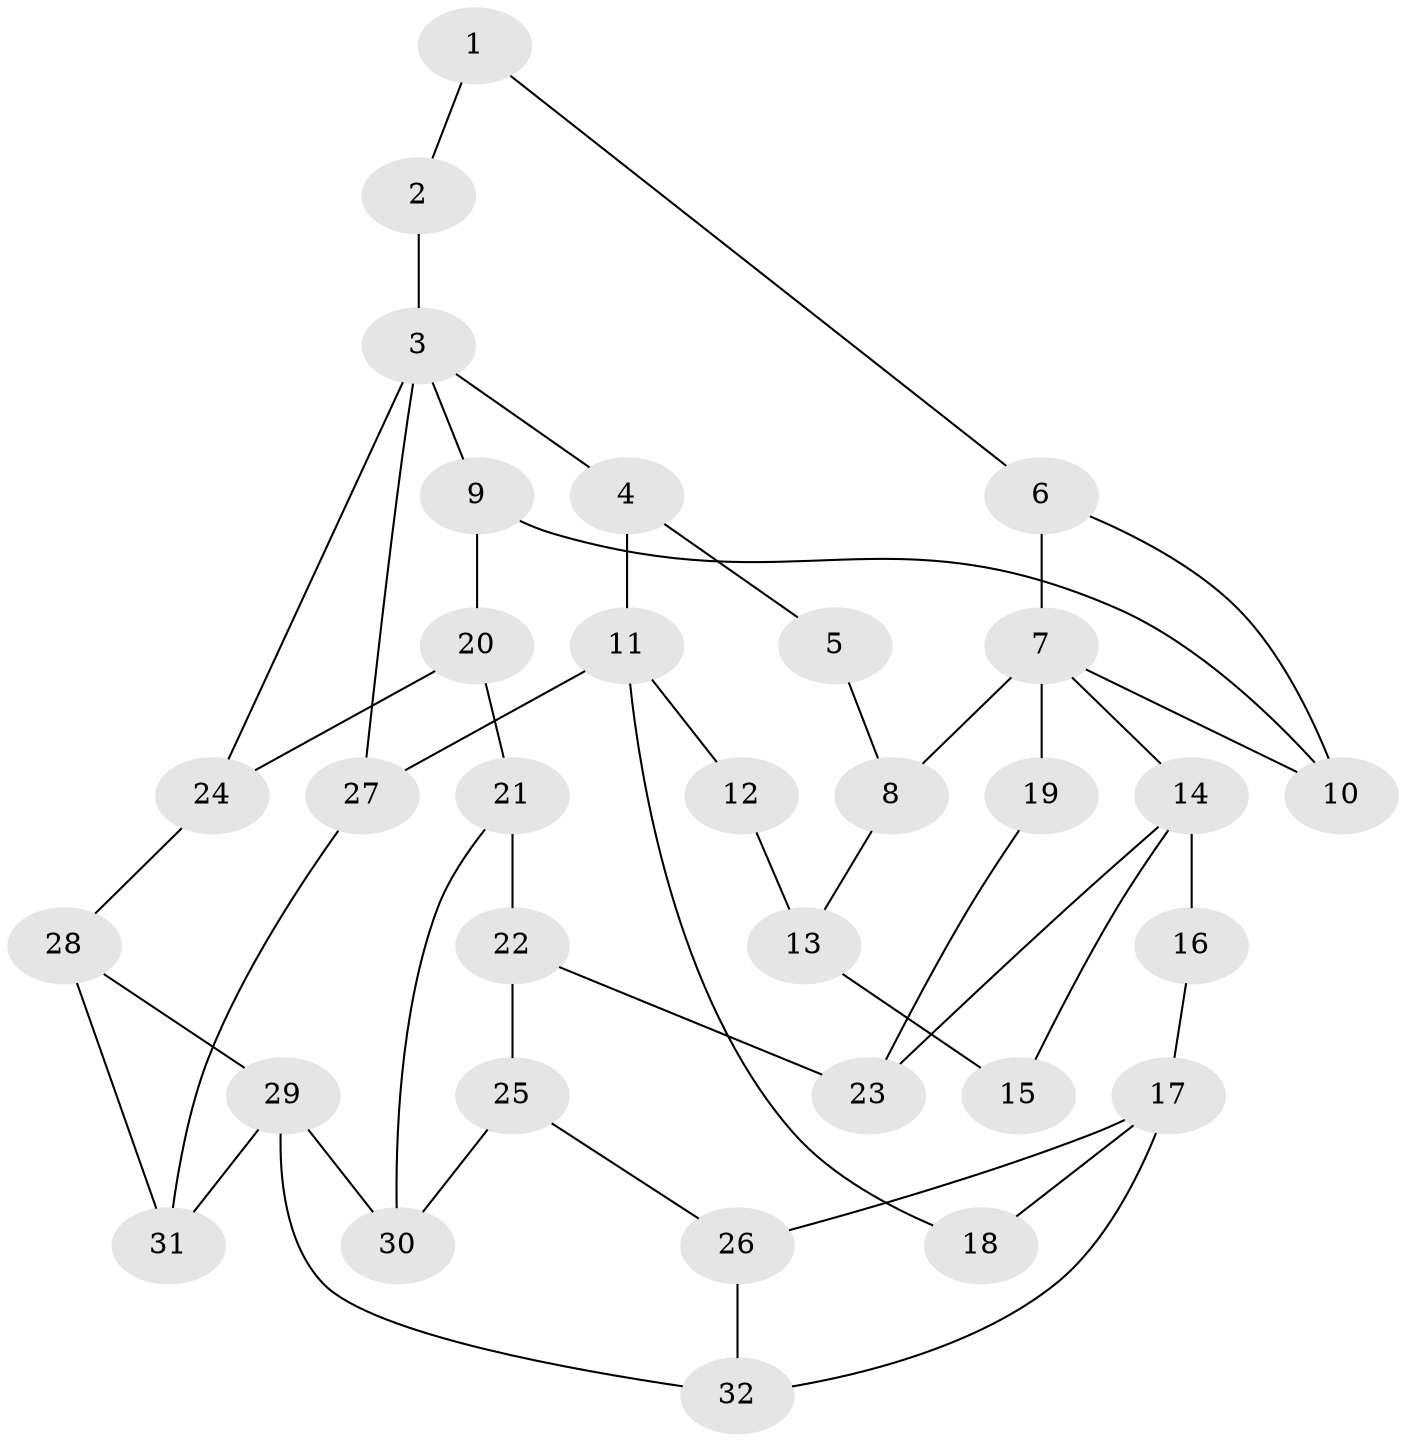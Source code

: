 // original degree distribution, {3: 0.038461538461538464, 5: 0.4230769230769231, 4: 0.28846153846153844, 6: 0.25}
// Generated by graph-tools (version 1.1) at 2025/54/03/04/25 22:54:36]
// undirected, 32 vertices, 48 edges
graph export_dot {
  node [color=gray90,style=filled];
  1;
  2;
  3;
  4;
  5;
  6;
  7;
  8;
  9;
  10;
  11;
  12;
  13;
  14;
  15;
  16;
  17;
  18;
  19;
  20;
  21;
  22;
  23;
  24;
  25;
  26;
  27;
  28;
  29;
  30;
  31;
  32;
  1 -- 2 [weight=1.0];
  1 -- 6 [weight=1.0];
  2 -- 3 [weight=2.0];
  3 -- 4 [weight=1.0];
  3 -- 9 [weight=1.0];
  3 -- 24 [weight=1.0];
  3 -- 27 [weight=2.0];
  4 -- 5 [weight=1.0];
  4 -- 11 [weight=2.0];
  5 -- 8 [weight=1.0];
  6 -- 7 [weight=1.0];
  6 -- 10 [weight=1.0];
  7 -- 8 [weight=1.0];
  7 -- 10 [weight=1.0];
  7 -- 14 [weight=1.0];
  7 -- 19 [weight=2.0];
  8 -- 13 [weight=1.0];
  9 -- 10 [weight=1.0];
  9 -- 20 [weight=1.0];
  11 -- 12 [weight=2.0];
  11 -- 18 [weight=2.0];
  11 -- 27 [weight=1.0];
  12 -- 13 [weight=1.0];
  13 -- 15 [weight=1.0];
  14 -- 15 [weight=2.0];
  14 -- 16 [weight=2.0];
  14 -- 23 [weight=1.0];
  16 -- 17 [weight=2.0];
  17 -- 18 [weight=2.0];
  17 -- 26 [weight=1.0];
  17 -- 32 [weight=1.0];
  19 -- 23 [weight=1.0];
  20 -- 21 [weight=1.0];
  20 -- 24 [weight=1.0];
  21 -- 22 [weight=1.0];
  21 -- 30 [weight=1.0];
  22 -- 23 [weight=1.0];
  22 -- 25 [weight=1.0];
  24 -- 28 [weight=1.0];
  25 -- 26 [weight=1.0];
  25 -- 30 [weight=1.0];
  26 -- 32 [weight=1.0];
  27 -- 31 [weight=1.0];
  28 -- 29 [weight=1.0];
  28 -- 31 [weight=1.0];
  29 -- 30 [weight=1.0];
  29 -- 31 [weight=1.0];
  29 -- 32 [weight=1.0];
}
